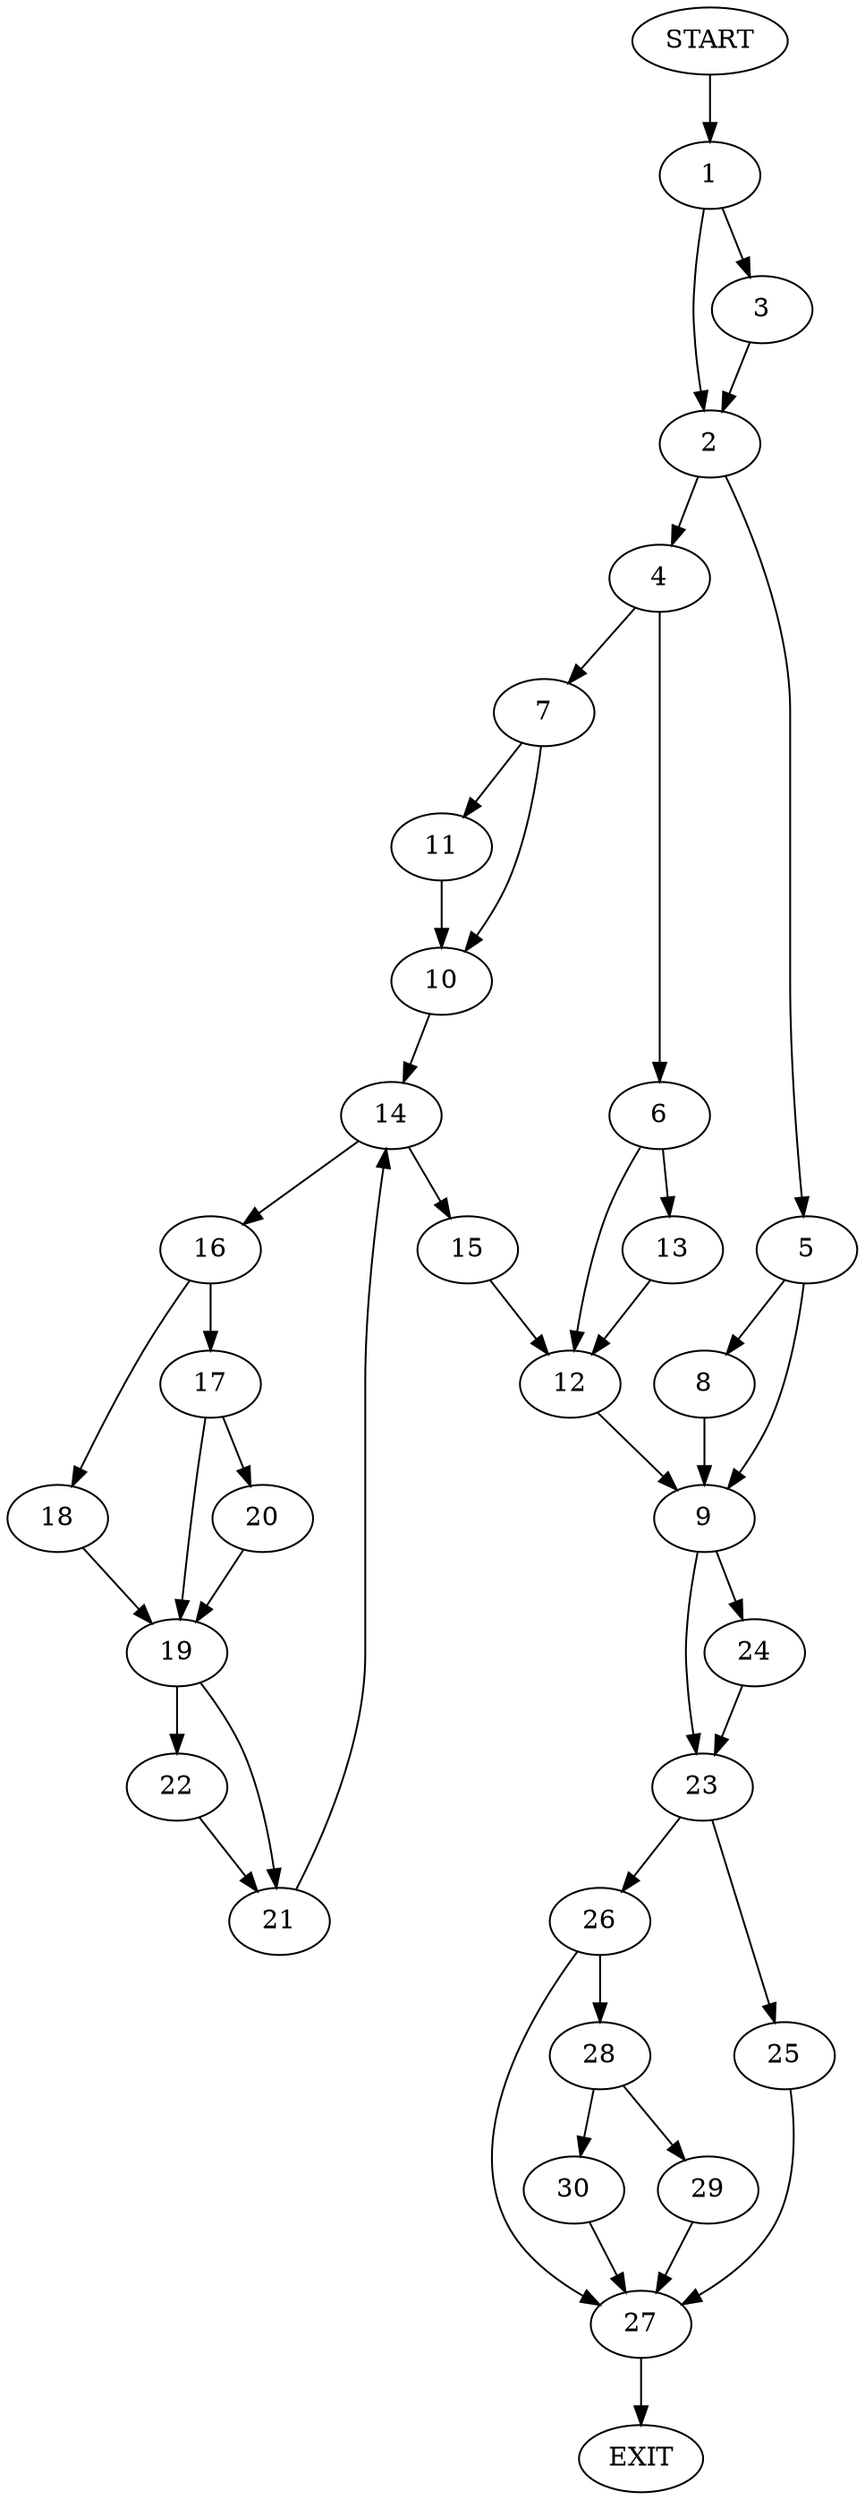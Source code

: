 digraph {
0 [label="START"]
31 [label="EXIT"]
0 -> 1
1 -> 2
1 -> 3
2 -> 4
2 -> 5
3 -> 2
4 -> 6
4 -> 7
5 -> 8
5 -> 9
7 -> 10
7 -> 11
6 -> 12
6 -> 13
10 -> 14
11 -> 10
14 -> 15
14 -> 16
16 -> 17
16 -> 18
15 -> 12
17 -> 19
17 -> 20
18 -> 19
19 -> 21
19 -> 22
20 -> 19
21 -> 14
22 -> 21
12 -> 9
13 -> 12
9 -> 23
9 -> 24
8 -> 9
24 -> 23
23 -> 25
23 -> 26
25 -> 27
26 -> 27
26 -> 28
27 -> 31
28 -> 29
28 -> 30
30 -> 27
29 -> 27
}
